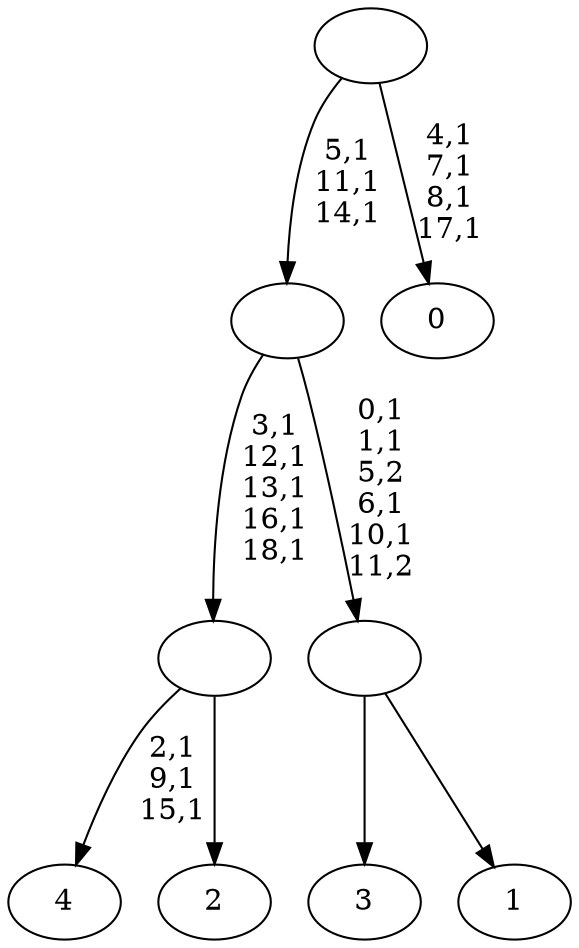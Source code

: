 digraph T {
	24 [label="4"]
	20 [label="3"]
	19 [label="2"]
	18 [label=""]
	13 [label="1"]
	12 [label=""]
	8 [label=""]
	5 [label="0"]
	0 [label=""]
	18 -> 24 [label="2,1\n9,1\n15,1"]
	18 -> 19 [label=""]
	12 -> 20 [label=""]
	12 -> 13 [label=""]
	8 -> 12 [label="0,1\n1,1\n5,2\n6,1\n10,1\n11,2"]
	8 -> 18 [label="3,1\n12,1\n13,1\n16,1\n18,1"]
	0 -> 5 [label="4,1\n7,1\n8,1\n17,1"]
	0 -> 8 [label="5,1\n11,1\n14,1"]
}
